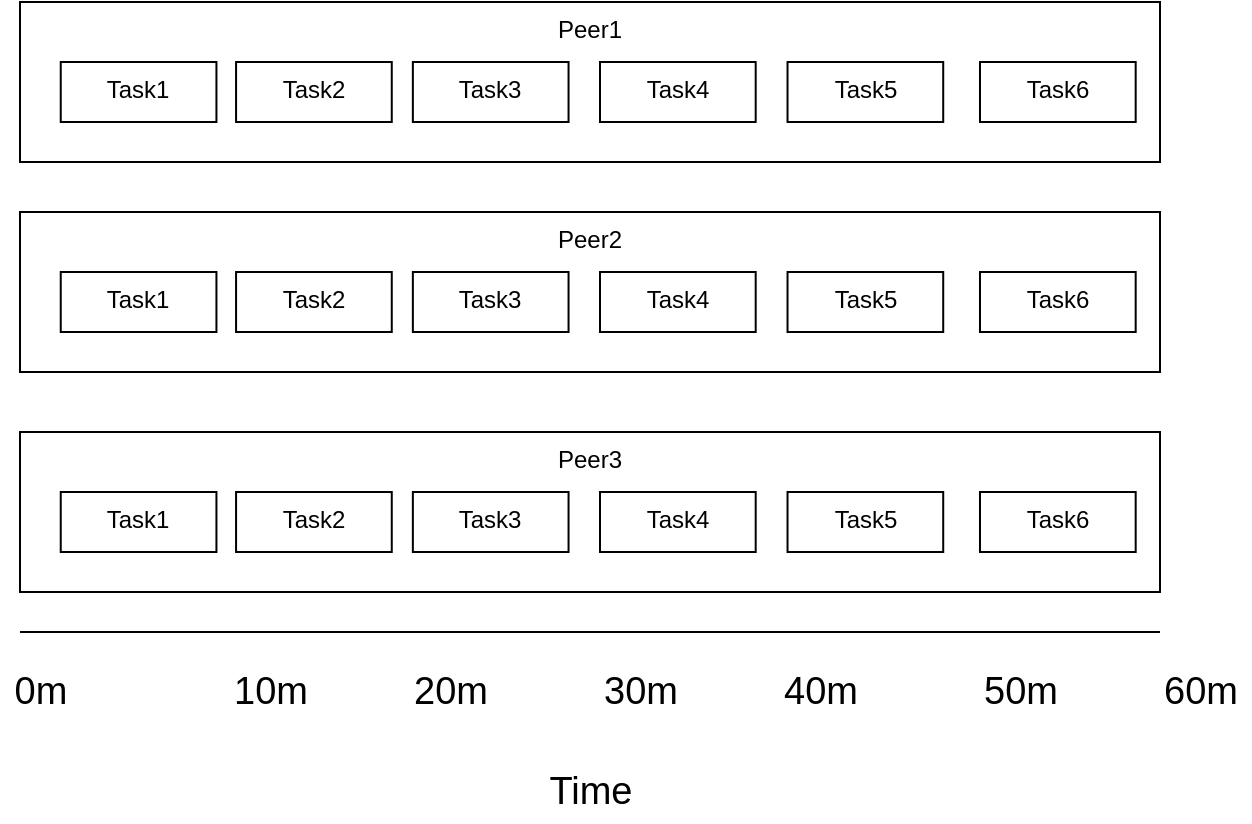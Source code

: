 <mxfile>
    <diagram id="44b4Y6wHeXdyE9PRD648" name="Page-1">
        <mxGraphModel dx="833" dy="855" grid="1" gridSize="10" guides="1" tooltips="1" connect="1" arrows="1" fold="1" page="1" pageScale="1" pageWidth="827" pageHeight="1169" math="0" shadow="0">
            <root>
                <mxCell id="0"/>
                <mxCell id="1" parent="0"/>
                <mxCell id="28" value="" style="endArrow=none;html=1;" edge="1" parent="1">
                    <mxGeometry width="50" height="50" relative="1" as="geometry">
                        <mxPoint x="60" y="820" as="sourcePoint"/>
                        <mxPoint x="630" y="820" as="targetPoint"/>
                    </mxGeometry>
                </mxCell>
                <mxCell id="35" value="" style="group" vertex="1" connectable="0" parent="1">
                    <mxGeometry x="60" y="720" width="570" height="80" as="geometry"/>
                </mxCell>
                <mxCell id="20" value="Peer3" style="whiteSpace=wrap;html=1;align=center;verticalAlign=top;" parent="35" vertex="1">
                    <mxGeometry width="570" height="80" as="geometry"/>
                </mxCell>
                <mxCell id="21" value="Task1" style="whiteSpace=wrap;html=1;align=center;verticalAlign=top;" parent="35" vertex="1">
                    <mxGeometry x="20.37" y="30" width="77.845" height="30" as="geometry"/>
                </mxCell>
                <mxCell id="29" value="Task2" style="whiteSpace=wrap;html=1;align=center;verticalAlign=top;" vertex="1" parent="35">
                    <mxGeometry x="108.036" y="30" width="77.845" height="30" as="geometry"/>
                </mxCell>
                <mxCell id="30" value="Task3" style="whiteSpace=wrap;html=1;align=center;verticalAlign=top;" vertex="1" parent="35">
                    <mxGeometry x="196.429" y="30" width="77.845" height="30" as="geometry"/>
                </mxCell>
                <mxCell id="32" value="Task5" style="whiteSpace=wrap;html=1;align=center;verticalAlign=top;" vertex="1" parent="35">
                    <mxGeometry x="383.764" y="30" width="77.845" height="30" as="geometry"/>
                </mxCell>
                <mxCell id="33" value="Task6" style="whiteSpace=wrap;html=1;align=center;verticalAlign=top;" vertex="1" parent="35">
                    <mxGeometry x="479.997" y="30" width="77.845" height="30" as="geometry"/>
                </mxCell>
                <mxCell id="34" value="Task4" style="whiteSpace=wrap;html=1;align=center;verticalAlign=top;" vertex="1" parent="35">
                    <mxGeometry x="289.999" y="30" width="77.845" height="30" as="geometry"/>
                </mxCell>
                <mxCell id="36" value="" style="group" vertex="1" connectable="0" parent="1">
                    <mxGeometry x="60" y="610" width="570" height="80" as="geometry"/>
                </mxCell>
                <mxCell id="37" value="Peer2" style="whiteSpace=wrap;html=1;align=center;verticalAlign=top;" vertex="1" parent="36">
                    <mxGeometry width="570" height="80" as="geometry"/>
                </mxCell>
                <mxCell id="38" value="Task1" style="whiteSpace=wrap;html=1;align=center;verticalAlign=top;" vertex="1" parent="36">
                    <mxGeometry x="20.37" y="30" width="77.845" height="30" as="geometry"/>
                </mxCell>
                <mxCell id="39" value="Task2" style="whiteSpace=wrap;html=1;align=center;verticalAlign=top;" vertex="1" parent="36">
                    <mxGeometry x="108.036" y="30" width="77.845" height="30" as="geometry"/>
                </mxCell>
                <mxCell id="40" value="Task3" style="whiteSpace=wrap;html=1;align=center;verticalAlign=top;" vertex="1" parent="36">
                    <mxGeometry x="196.429" y="30" width="77.845" height="30" as="geometry"/>
                </mxCell>
                <mxCell id="41" value="Task5" style="whiteSpace=wrap;html=1;align=center;verticalAlign=top;" vertex="1" parent="36">
                    <mxGeometry x="383.764" y="30" width="77.845" height="30" as="geometry"/>
                </mxCell>
                <mxCell id="42" value="Task6" style="whiteSpace=wrap;html=1;align=center;verticalAlign=top;" vertex="1" parent="36">
                    <mxGeometry x="479.997" y="30" width="77.845" height="30" as="geometry"/>
                </mxCell>
                <mxCell id="43" value="Task4" style="whiteSpace=wrap;html=1;align=center;verticalAlign=top;" vertex="1" parent="36">
                    <mxGeometry x="289.999" y="30" width="77.845" height="30" as="geometry"/>
                </mxCell>
                <mxCell id="44" value="" style="group" vertex="1" connectable="0" parent="1">
                    <mxGeometry x="60" y="505" width="570" height="80" as="geometry"/>
                </mxCell>
                <mxCell id="45" value="Peer1" style="whiteSpace=wrap;html=1;align=center;verticalAlign=top;" vertex="1" parent="44">
                    <mxGeometry width="570" height="80" as="geometry"/>
                </mxCell>
                <mxCell id="46" value="Task1" style="whiteSpace=wrap;html=1;align=center;verticalAlign=top;" vertex="1" parent="44">
                    <mxGeometry x="20.37" y="30" width="77.845" height="30" as="geometry"/>
                </mxCell>
                <mxCell id="47" value="Task2" style="whiteSpace=wrap;html=1;align=center;verticalAlign=top;" vertex="1" parent="44">
                    <mxGeometry x="108.036" y="30" width="77.845" height="30" as="geometry"/>
                </mxCell>
                <mxCell id="48" value="Task3" style="whiteSpace=wrap;html=1;align=center;verticalAlign=top;" vertex="1" parent="44">
                    <mxGeometry x="196.429" y="30" width="77.845" height="30" as="geometry"/>
                </mxCell>
                <mxCell id="49" value="Task5" style="whiteSpace=wrap;html=1;align=center;verticalAlign=top;" vertex="1" parent="44">
                    <mxGeometry x="383.764" y="30" width="77.845" height="30" as="geometry"/>
                </mxCell>
                <mxCell id="50" value="Task6" style="whiteSpace=wrap;html=1;align=center;verticalAlign=top;" vertex="1" parent="44">
                    <mxGeometry x="479.997" y="30" width="77.845" height="30" as="geometry"/>
                </mxCell>
                <mxCell id="51" value="Task4" style="whiteSpace=wrap;html=1;align=center;verticalAlign=top;" vertex="1" parent="44">
                    <mxGeometry x="289.999" y="30" width="77.845" height="30" as="geometry"/>
                </mxCell>
                <mxCell id="52" value="Time&lt;br style=&quot;font-size: 19px;&quot;&gt;" style="text;html=1;align=center;verticalAlign=middle;resizable=0;points=[];autosize=1;strokeColor=none;fontSize=19;" vertex="1" parent="1">
                    <mxGeometry x="315" y="885" width="60" height="30" as="geometry"/>
                </mxCell>
                <mxCell id="53" value="0m" style="text;html=1;align=center;verticalAlign=middle;resizable=0;points=[];autosize=1;strokeColor=none;fontSize=19;" vertex="1" parent="1">
                    <mxGeometry x="50" y="835" width="40" height="30" as="geometry"/>
                </mxCell>
                <mxCell id="54" value="10m" style="text;html=1;align=center;verticalAlign=middle;resizable=0;points=[];autosize=1;strokeColor=none;fontSize=19;" vertex="1" parent="1">
                    <mxGeometry x="160" y="835" width="50" height="30" as="geometry"/>
                </mxCell>
                <mxCell id="55" value="20m" style="text;html=1;align=center;verticalAlign=middle;resizable=0;points=[];autosize=1;strokeColor=none;fontSize=19;" vertex="1" parent="1">
                    <mxGeometry x="250" y="835" width="50" height="30" as="geometry"/>
                </mxCell>
                <mxCell id="56" value="30m" style="text;html=1;align=center;verticalAlign=middle;resizable=0;points=[];autosize=1;strokeColor=none;fontSize=19;" vertex="1" parent="1">
                    <mxGeometry x="345" y="835" width="50" height="30" as="geometry"/>
                </mxCell>
                <mxCell id="57" value="40m" style="text;html=1;align=center;verticalAlign=middle;resizable=0;points=[];autosize=1;strokeColor=none;fontSize=19;" vertex="1" parent="1">
                    <mxGeometry x="435" y="835" width="50" height="30" as="geometry"/>
                </mxCell>
                <mxCell id="58" value="50m" style="text;html=1;align=center;verticalAlign=middle;resizable=0;points=[];autosize=1;strokeColor=none;fontSize=19;" vertex="1" parent="1">
                    <mxGeometry x="535" y="835" width="50" height="30" as="geometry"/>
                </mxCell>
                <mxCell id="59" value="60m" style="text;html=1;align=center;verticalAlign=middle;resizable=0;points=[];autosize=1;strokeColor=none;fontSize=19;" vertex="1" parent="1">
                    <mxGeometry x="625" y="835" width="50" height="30" as="geometry"/>
                </mxCell>
            </root>
        </mxGraphModel>
    </diagram>
</mxfile>